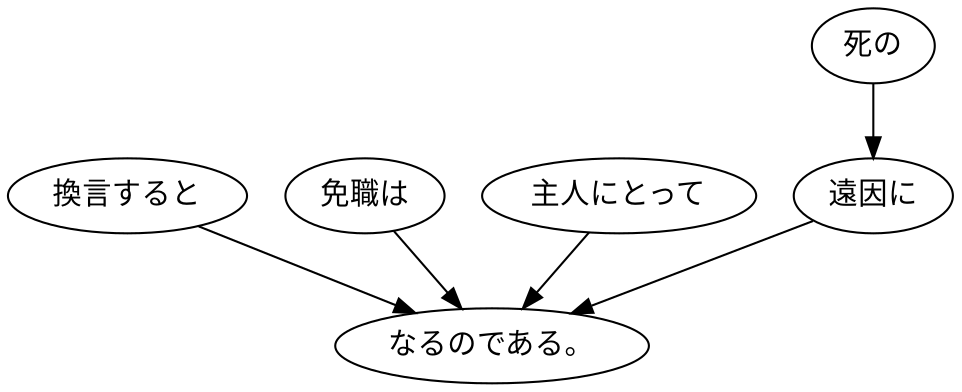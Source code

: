 digraph graph4506 {
	node0 [label="換言すると"];
	node1 [label="免職は"];
	node2 [label="主人にとって"];
	node3 [label="死の"];
	node4 [label="遠因に"];
	node5 [label="なるのである。"];
	node0 -> node5;
	node1 -> node5;
	node2 -> node5;
	node3 -> node4;
	node4 -> node5;
}
